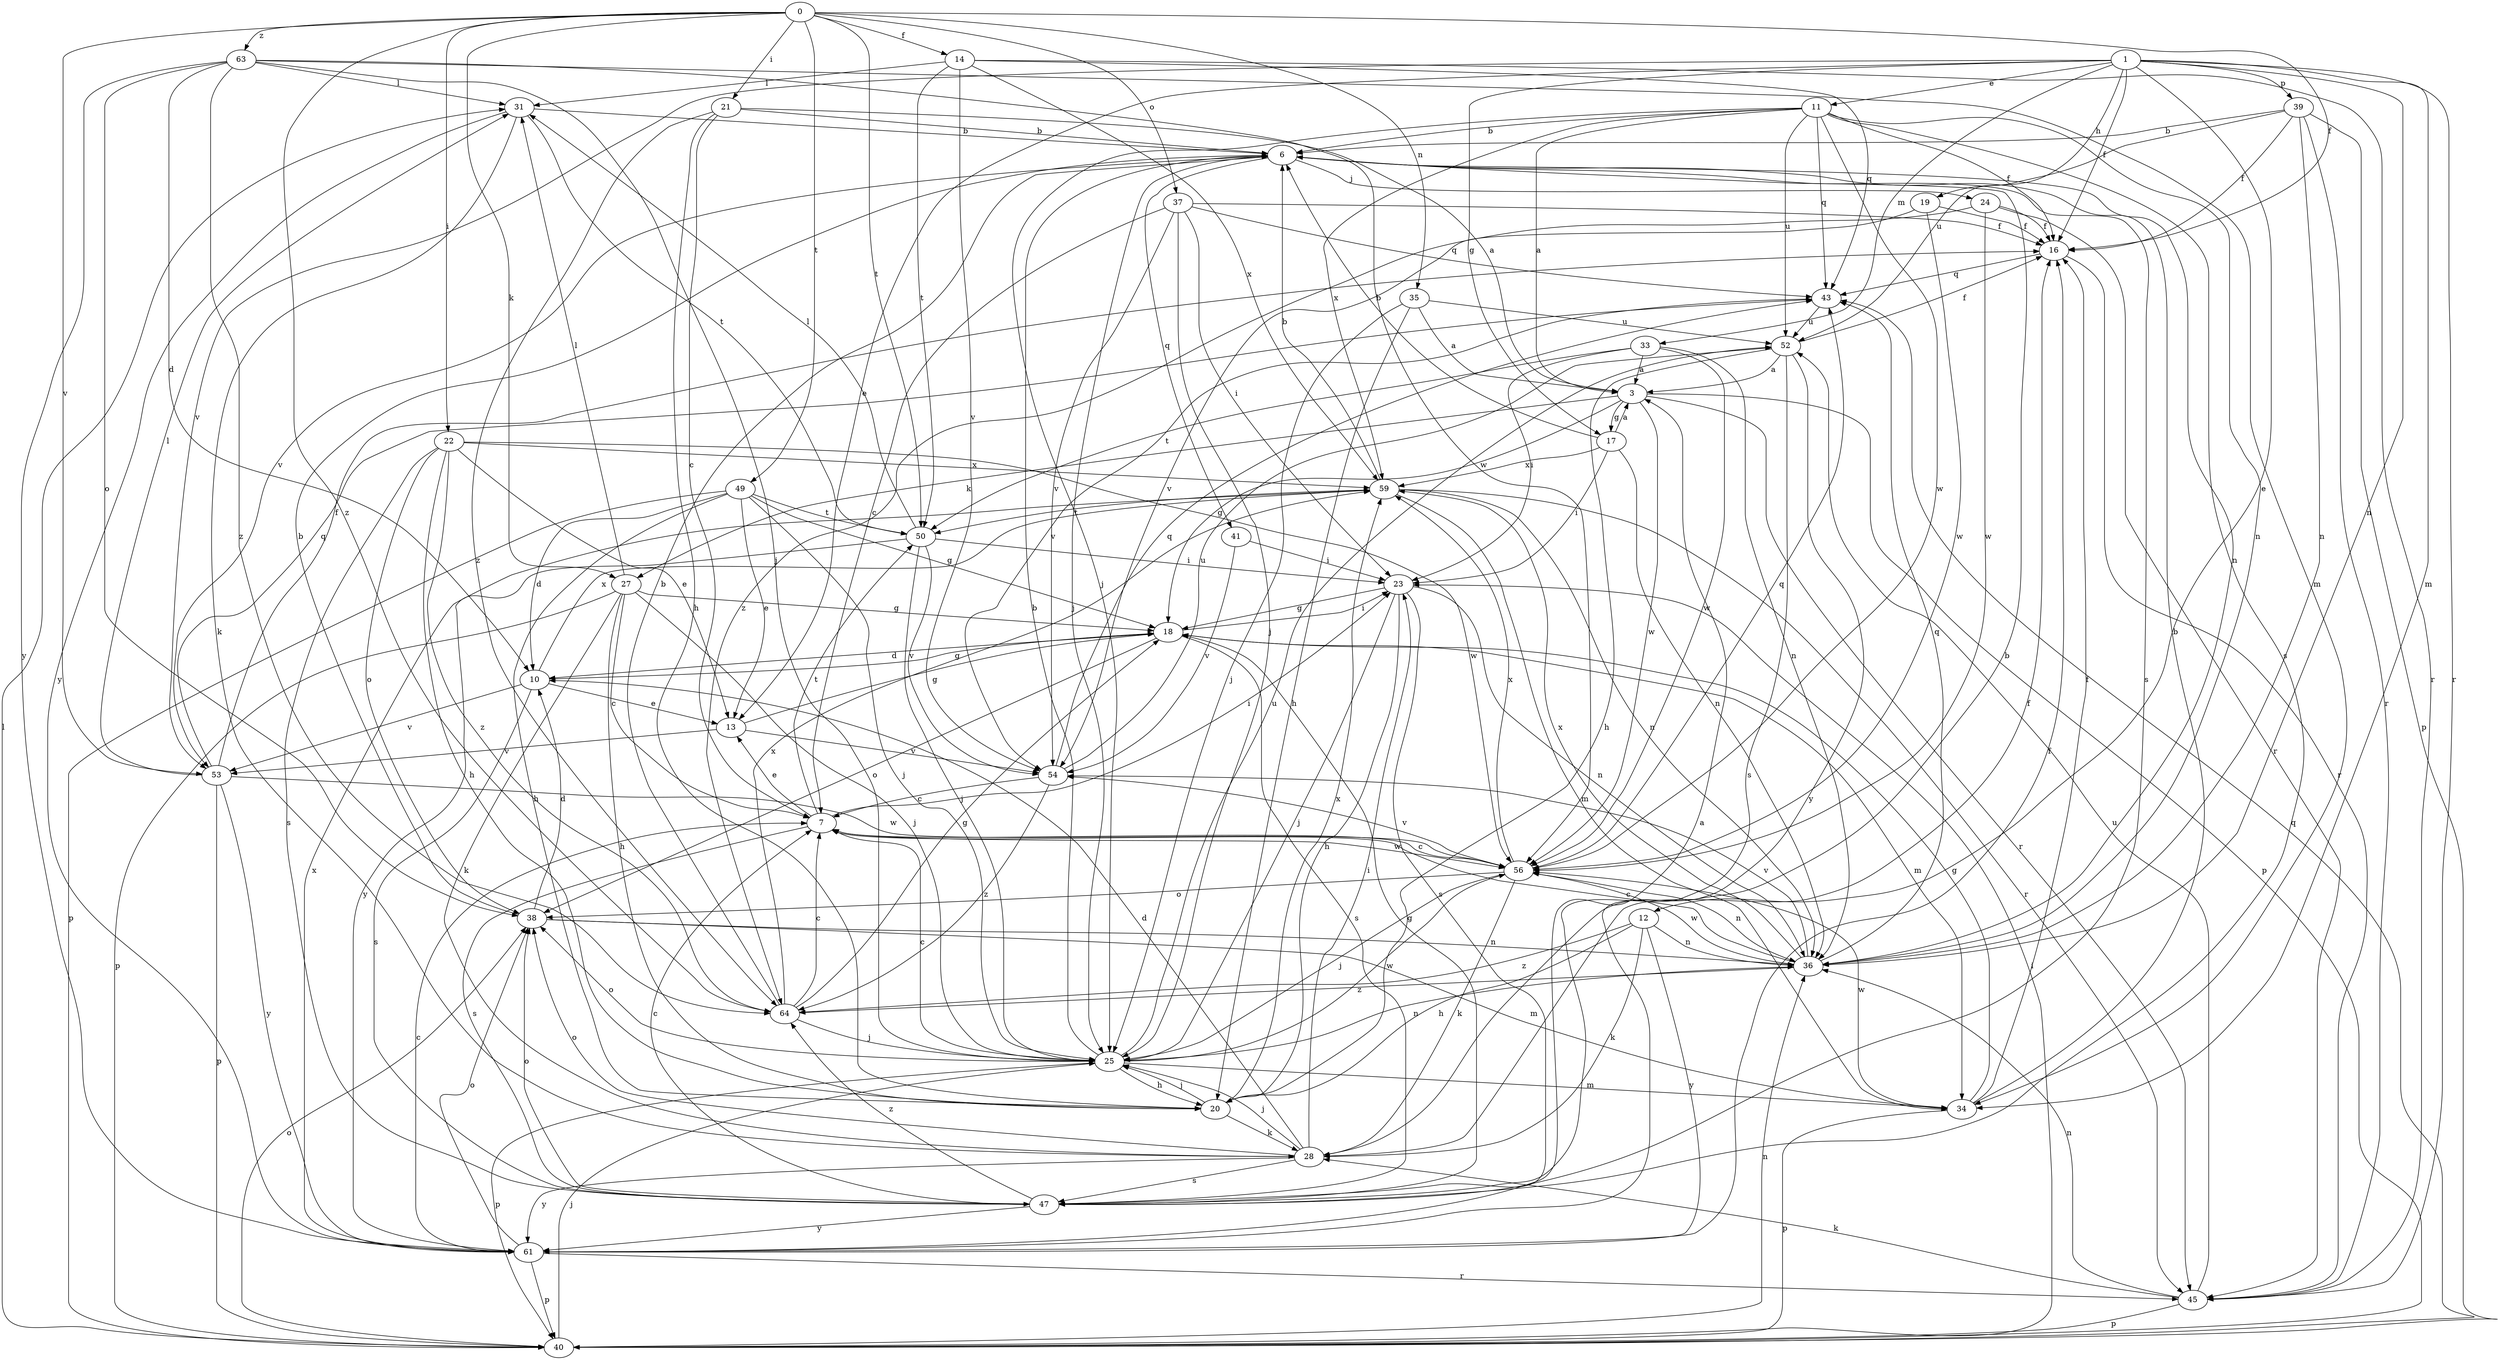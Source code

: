 strict digraph  {
0;
1;
3;
6;
7;
10;
11;
12;
13;
14;
16;
17;
18;
19;
20;
21;
22;
23;
24;
25;
27;
28;
31;
33;
34;
35;
36;
37;
38;
39;
40;
41;
43;
45;
47;
49;
50;
52;
53;
54;
56;
59;
61;
63;
64;
0 -> 14  [label=f];
0 -> 16  [label=f];
0 -> 21  [label=i];
0 -> 22  [label=i];
0 -> 27  [label=k];
0 -> 35  [label=n];
0 -> 37  [label=o];
0 -> 49  [label=t];
0 -> 50  [label=t];
0 -> 53  [label=v];
0 -> 63  [label=z];
0 -> 64  [label=z];
1 -> 11  [label=e];
1 -> 12  [label=e];
1 -> 13  [label=e];
1 -> 16  [label=f];
1 -> 17  [label=g];
1 -> 19  [label=h];
1 -> 33  [label=m];
1 -> 34  [label=m];
1 -> 36  [label=n];
1 -> 39  [label=p];
1 -> 45  [label=r];
1 -> 53  [label=v];
3 -> 17  [label=g];
3 -> 18  [label=g];
3 -> 27  [label=k];
3 -> 40  [label=p];
3 -> 45  [label=r];
3 -> 56  [label=w];
6 -> 24  [label=j];
6 -> 25  [label=j];
6 -> 36  [label=n];
6 -> 41  [label=q];
6 -> 47  [label=s];
6 -> 53  [label=v];
7 -> 13  [label=e];
7 -> 23  [label=i];
7 -> 47  [label=s];
7 -> 50  [label=t];
7 -> 56  [label=w];
10 -> 13  [label=e];
10 -> 18  [label=g];
10 -> 47  [label=s];
10 -> 53  [label=v];
10 -> 59  [label=x];
11 -> 3  [label=a];
11 -> 6  [label=b];
11 -> 16  [label=f];
11 -> 25  [label=j];
11 -> 36  [label=n];
11 -> 43  [label=q];
11 -> 47  [label=s];
11 -> 52  [label=u];
11 -> 56  [label=w];
11 -> 59  [label=x];
12 -> 20  [label=h];
12 -> 28  [label=k];
12 -> 36  [label=n];
12 -> 61  [label=y];
12 -> 64  [label=z];
13 -> 18  [label=g];
13 -> 53  [label=v];
13 -> 54  [label=v];
14 -> 31  [label=l];
14 -> 43  [label=q];
14 -> 45  [label=r];
14 -> 50  [label=t];
14 -> 54  [label=v];
14 -> 59  [label=x];
16 -> 43  [label=q];
16 -> 45  [label=r];
17 -> 3  [label=a];
17 -> 6  [label=b];
17 -> 23  [label=i];
17 -> 36  [label=n];
17 -> 59  [label=x];
18 -> 10  [label=d];
18 -> 23  [label=i];
18 -> 34  [label=m];
18 -> 38  [label=o];
18 -> 47  [label=s];
19 -> 16  [label=f];
19 -> 54  [label=v];
19 -> 56  [label=w];
20 -> 25  [label=j];
20 -> 28  [label=k];
20 -> 59  [label=x];
21 -> 3  [label=a];
21 -> 6  [label=b];
21 -> 7  [label=c];
21 -> 20  [label=h];
21 -> 64  [label=z];
22 -> 13  [label=e];
22 -> 20  [label=h];
22 -> 38  [label=o];
22 -> 47  [label=s];
22 -> 56  [label=w];
22 -> 59  [label=x];
22 -> 64  [label=z];
23 -> 18  [label=g];
23 -> 20  [label=h];
23 -> 25  [label=j];
23 -> 36  [label=n];
23 -> 47  [label=s];
24 -> 16  [label=f];
24 -> 45  [label=r];
24 -> 56  [label=w];
24 -> 64  [label=z];
25 -> 6  [label=b];
25 -> 7  [label=c];
25 -> 20  [label=h];
25 -> 34  [label=m];
25 -> 36  [label=n];
25 -> 38  [label=o];
25 -> 40  [label=p];
25 -> 52  [label=u];
25 -> 56  [label=w];
27 -> 7  [label=c];
27 -> 18  [label=g];
27 -> 20  [label=h];
27 -> 25  [label=j];
27 -> 28  [label=k];
27 -> 31  [label=l];
27 -> 40  [label=p];
28 -> 6  [label=b];
28 -> 10  [label=d];
28 -> 16  [label=f];
28 -> 23  [label=i];
28 -> 25  [label=j];
28 -> 38  [label=o];
28 -> 47  [label=s];
28 -> 61  [label=y];
31 -> 6  [label=b];
31 -> 28  [label=k];
31 -> 50  [label=t];
31 -> 61  [label=y];
33 -> 3  [label=a];
33 -> 23  [label=i];
33 -> 36  [label=n];
33 -> 50  [label=t];
33 -> 56  [label=w];
34 -> 6  [label=b];
34 -> 16  [label=f];
34 -> 18  [label=g];
34 -> 40  [label=p];
34 -> 56  [label=w];
35 -> 3  [label=a];
35 -> 20  [label=h];
35 -> 25  [label=j];
35 -> 52  [label=u];
36 -> 7  [label=c];
36 -> 43  [label=q];
36 -> 54  [label=v];
36 -> 56  [label=w];
36 -> 59  [label=x];
36 -> 64  [label=z];
37 -> 7  [label=c];
37 -> 16  [label=f];
37 -> 23  [label=i];
37 -> 25  [label=j];
37 -> 43  [label=q];
37 -> 54  [label=v];
38 -> 6  [label=b];
38 -> 10  [label=d];
38 -> 34  [label=m];
38 -> 36  [label=n];
39 -> 6  [label=b];
39 -> 16  [label=f];
39 -> 36  [label=n];
39 -> 40  [label=p];
39 -> 45  [label=r];
39 -> 52  [label=u];
40 -> 23  [label=i];
40 -> 25  [label=j];
40 -> 31  [label=l];
40 -> 36  [label=n];
40 -> 38  [label=o];
40 -> 43  [label=q];
41 -> 23  [label=i];
41 -> 54  [label=v];
43 -> 52  [label=u];
43 -> 54  [label=v];
45 -> 28  [label=k];
45 -> 36  [label=n];
45 -> 40  [label=p];
45 -> 52  [label=u];
47 -> 7  [label=c];
47 -> 18  [label=g];
47 -> 38  [label=o];
47 -> 61  [label=y];
47 -> 64  [label=z];
49 -> 10  [label=d];
49 -> 13  [label=e];
49 -> 18  [label=g];
49 -> 20  [label=h];
49 -> 25  [label=j];
49 -> 40  [label=p];
49 -> 50  [label=t];
50 -> 23  [label=i];
50 -> 25  [label=j];
50 -> 31  [label=l];
50 -> 54  [label=v];
50 -> 61  [label=y];
52 -> 3  [label=a];
52 -> 16  [label=f];
52 -> 20  [label=h];
52 -> 47  [label=s];
52 -> 61  [label=y];
53 -> 16  [label=f];
53 -> 31  [label=l];
53 -> 40  [label=p];
53 -> 43  [label=q];
53 -> 56  [label=w];
53 -> 61  [label=y];
54 -> 7  [label=c];
54 -> 43  [label=q];
54 -> 52  [label=u];
54 -> 64  [label=z];
56 -> 7  [label=c];
56 -> 25  [label=j];
56 -> 28  [label=k];
56 -> 36  [label=n];
56 -> 38  [label=o];
56 -> 43  [label=q];
56 -> 54  [label=v];
56 -> 59  [label=x];
59 -> 6  [label=b];
59 -> 34  [label=m];
59 -> 36  [label=n];
59 -> 45  [label=r];
59 -> 50  [label=t];
61 -> 3  [label=a];
61 -> 7  [label=c];
61 -> 16  [label=f];
61 -> 38  [label=o];
61 -> 40  [label=p];
61 -> 45  [label=r];
61 -> 59  [label=x];
63 -> 10  [label=d];
63 -> 25  [label=j];
63 -> 31  [label=l];
63 -> 34  [label=m];
63 -> 38  [label=o];
63 -> 56  [label=w];
63 -> 61  [label=y];
63 -> 64  [label=z];
64 -> 6  [label=b];
64 -> 7  [label=c];
64 -> 18  [label=g];
64 -> 25  [label=j];
64 -> 59  [label=x];
}
